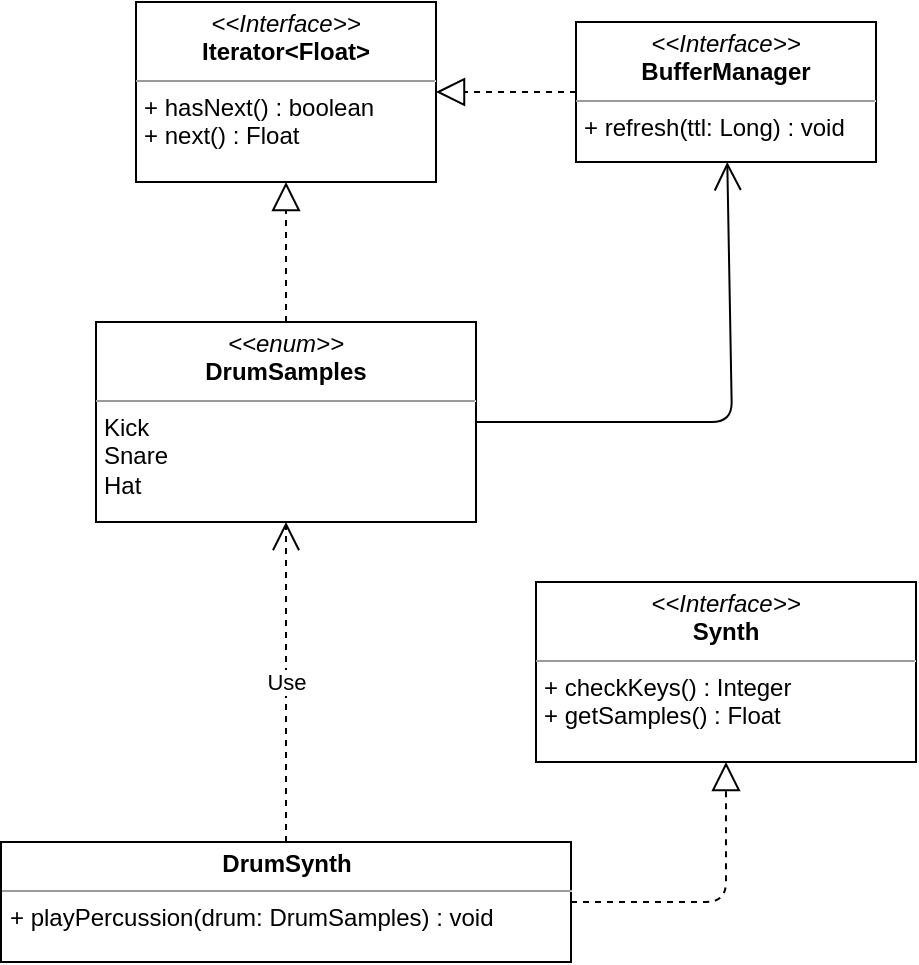 <mxfile version="14.9.8"><diagram id="Pbo7bvTJbaR5wlx0KDIV" name="Page-1"><mxGraphModel dx="1185" dy="603" grid="1" gridSize="10" guides="1" tooltips="1" connect="1" arrows="1" fold="1" page="1" pageScale="1" pageWidth="827" pageHeight="1169" math="0" shadow="0"><root><mxCell id="0"/><mxCell id="1" parent="0"/><mxCell id="EsRBgqT3VmSOR_nlZYcj-9" value="&lt;p style=&quot;margin: 0px ; margin-top: 4px ; text-align: center&quot;&gt;&lt;i&gt;&amp;lt;&amp;lt;Interface&amp;gt;&amp;gt;&lt;/i&gt;&lt;br&gt;&lt;b&gt;Iterator&amp;lt;Float&amp;gt;&lt;/b&gt;&lt;/p&gt;&lt;hr size=&quot;1&quot;&gt;&lt;p style=&quot;margin: 0px ; margin-left: 4px&quot;&gt;+ hasNext() : boolean&lt;/p&gt;&lt;p style=&quot;margin: 0px ; margin-left: 4px&quot;&gt;+ next() : Float&lt;/p&gt;" style="verticalAlign=top;align=left;overflow=fill;fontSize=12;fontFamily=Helvetica;html=1;" vertex="1" parent="1"><mxGeometry x="150" y="50" width="150" height="90" as="geometry"/></mxCell><mxCell id="EsRBgqT3VmSOR_nlZYcj-10" value="&lt;p style=&quot;margin: 0px ; margin-top: 4px ; text-align: center&quot;&gt;&lt;i&gt;&amp;lt;&amp;lt;Interface&amp;gt;&amp;gt;&lt;/i&gt;&lt;br&gt;&lt;b&gt;BufferManager&lt;/b&gt;&lt;/p&gt;&lt;hr size=&quot;1&quot;&gt;&lt;p style=&quot;margin: 0px ; margin-left: 4px&quot;&gt;+ refresh(ttl: Long) : void&lt;/p&gt;" style="verticalAlign=top;align=left;overflow=fill;fontSize=12;fontFamily=Helvetica;html=1;" vertex="1" parent="1"><mxGeometry x="370" y="60" width="150" height="70" as="geometry"/></mxCell><mxCell id="EsRBgqT3VmSOR_nlZYcj-11" value="" style="endArrow=block;dashed=1;endFill=0;endSize=12;html=1;" edge="1" parent="1" source="EsRBgqT3VmSOR_nlZYcj-10" target="EsRBgqT3VmSOR_nlZYcj-9"><mxGeometry width="160" relative="1" as="geometry"><mxPoint x="200" y="270" as="sourcePoint"/><mxPoint x="360" y="270" as="targetPoint"/></mxGeometry></mxCell><mxCell id="EsRBgqT3VmSOR_nlZYcj-12" value="&lt;p style=&quot;margin: 0px ; margin-top: 4px ; text-align: center&quot;&gt;&lt;i&gt;&amp;lt;&amp;lt;enum&amp;gt;&amp;gt;&lt;/i&gt;&lt;br&gt;&lt;b&gt;DrumSamples&lt;/b&gt;&lt;/p&gt;&lt;hr size=&quot;1&quot;&gt;&lt;p style=&quot;margin: 0px ; margin-left: 4px&quot;&gt;Kick&lt;/p&gt;&lt;p style=&quot;margin: 0px ; margin-left: 4px&quot;&gt;Snare&lt;/p&gt;&lt;p style=&quot;margin: 0px ; margin-left: 4px&quot;&gt;Hat&lt;/p&gt;&lt;p style=&quot;margin: 0px ; margin-left: 4px&quot;&gt;&lt;br&gt;&lt;/p&gt;" style="verticalAlign=top;align=left;overflow=fill;fontSize=12;fontFamily=Helvetica;html=1;" vertex="1" parent="1"><mxGeometry x="130" y="210" width="190" height="100" as="geometry"/></mxCell><mxCell id="EsRBgqT3VmSOR_nlZYcj-13" value="" style="endArrow=block;dashed=1;endFill=0;endSize=12;html=1;" edge="1" parent="1" source="EsRBgqT3VmSOR_nlZYcj-12" target="EsRBgqT3VmSOR_nlZYcj-9"><mxGeometry width="160" relative="1" as="geometry"><mxPoint x="360" y="270" as="sourcePoint"/><mxPoint x="520" y="270" as="targetPoint"/></mxGeometry></mxCell><mxCell id="EsRBgqT3VmSOR_nlZYcj-14" value="" style="endArrow=open;endFill=1;endSize=12;html=1;" edge="1" parent="1" source="EsRBgqT3VmSOR_nlZYcj-12" target="EsRBgqT3VmSOR_nlZYcj-10"><mxGeometry width="160" relative="1" as="geometry"><mxPoint x="430" y="340" as="sourcePoint"/><mxPoint x="590" y="340" as="targetPoint"/><Array as="points"><mxPoint x="448" y="260"/></Array></mxGeometry></mxCell><mxCell id="EsRBgqT3VmSOR_nlZYcj-15" value="&lt;p style=&quot;margin: 0px ; margin-top: 4px ; text-align: center&quot;&gt;&lt;i&gt;&amp;lt;&amp;lt;Interface&amp;gt;&amp;gt;&lt;/i&gt;&lt;br&gt;&lt;b&gt;Synth&lt;/b&gt;&lt;/p&gt;&lt;hr size=&quot;1&quot;&gt;&lt;p style=&quot;margin: 0px ; margin-left: 4px&quot;&gt;+ checkKeys() : Integer&lt;/p&gt;&lt;p style=&quot;margin: 0px ; margin-left: 4px&quot;&gt;+ getSamples() : Float&lt;/p&gt;" style="verticalAlign=top;align=left;overflow=fill;fontSize=12;fontFamily=Helvetica;html=1;" vertex="1" parent="1"><mxGeometry x="350" y="340" width="190" height="90" as="geometry"/></mxCell><mxCell id="EsRBgqT3VmSOR_nlZYcj-17" value="&lt;p style=&quot;margin: 0px ; margin-top: 4px ; text-align: center&quot;&gt;&lt;b&gt;DrumSynth&lt;/b&gt;&lt;/p&gt;&lt;hr size=&quot;1&quot;&gt;&lt;p style=&quot;margin: 0px ; margin-left: 4px&quot;&gt;+ playPercussion(drum: DrumSamples) : void&lt;/p&gt;" style="verticalAlign=top;align=left;overflow=fill;fontSize=12;fontFamily=Helvetica;html=1;" vertex="1" parent="1"><mxGeometry x="82.5" y="470" width="285" height="60" as="geometry"/></mxCell><mxCell id="EsRBgqT3VmSOR_nlZYcj-18" value="" style="endArrow=block;dashed=1;endFill=0;endSize=12;html=1;" edge="1" parent="1" source="EsRBgqT3VmSOR_nlZYcj-17" target="EsRBgqT3VmSOR_nlZYcj-15"><mxGeometry width="160" relative="1" as="geometry"><mxPoint x="430" y="520" as="sourcePoint"/><mxPoint x="590" y="520" as="targetPoint"/><Array as="points"><mxPoint x="445" y="500"/></Array></mxGeometry></mxCell><mxCell id="EsRBgqT3VmSOR_nlZYcj-19" value="Use" style="endArrow=open;endSize=12;dashed=1;html=1;" edge="1" parent="1" source="EsRBgqT3VmSOR_nlZYcj-17" target="EsRBgqT3VmSOR_nlZYcj-12"><mxGeometry width="160" relative="1" as="geometry"><mxPoint x="240" y="590" as="sourcePoint"/><mxPoint x="400" y="590" as="targetPoint"/></mxGeometry></mxCell></root></mxGraphModel></diagram></mxfile>